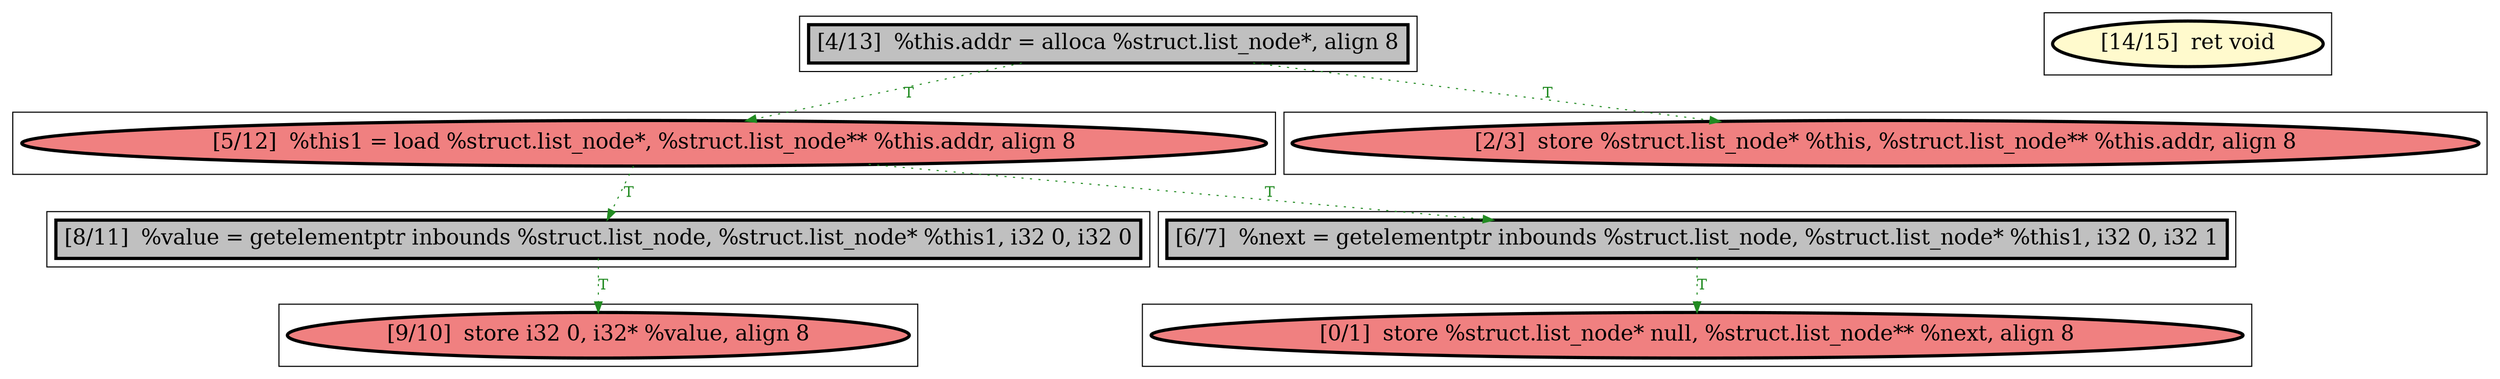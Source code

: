 
digraph G {



node774->node775 [style=dotted,color=forestgreen,label="T",fontcolor=forestgreen ]
node774->node773 [style=dotted,color=forestgreen,label="T",fontcolor=forestgreen ]
node775->node778 [style=dotted,color=forestgreen,label="T",fontcolor=forestgreen ]
node775->node779 [style=dotted,color=forestgreen,label="T",fontcolor=forestgreen ]
node779->node772 [style=dotted,color=forestgreen,label="T",fontcolor=forestgreen ]
node778->node777 [style=dotted,color=forestgreen,label="T",fontcolor=forestgreen ]


subgraph cluster7 {


node779 [penwidth=3.0,fontsize=20,fillcolor=grey,label="[6/7]  %next = getelementptr inbounds %struct.list_node, %struct.list_node* %this1, i32 0, i32 1",shape=rectangle,style=filled ]



}

subgraph cluster6 {


node778 [penwidth=3.0,fontsize=20,fillcolor=grey,label="[8/11]  %value = getelementptr inbounds %struct.list_node, %struct.list_node* %this1, i32 0, i32 0",shape=rectangle,style=filled ]



}

subgraph cluster0 {


node772 [penwidth=3.0,fontsize=20,fillcolor=lightcoral,label="[0/1]  store %struct.list_node* null, %struct.list_node** %next, align 8",shape=ellipse,style=filled ]



}

subgraph cluster5 {


node777 [penwidth=3.0,fontsize=20,fillcolor=lightcoral,label="[9/10]  store i32 0, i32* %value, align 8",shape=ellipse,style=filled ]



}

subgraph cluster1 {


node773 [penwidth=3.0,fontsize=20,fillcolor=lightcoral,label="[2/3]  store %struct.list_node* %this, %struct.list_node** %this.addr, align 8",shape=ellipse,style=filled ]



}

subgraph cluster2 {


node774 [penwidth=3.0,fontsize=20,fillcolor=grey,label="[4/13]  %this.addr = alloca %struct.list_node*, align 8",shape=rectangle,style=filled ]



}

subgraph cluster3 {


node775 [penwidth=3.0,fontsize=20,fillcolor=lightcoral,label="[5/12]  %this1 = load %struct.list_node*, %struct.list_node** %this.addr, align 8",shape=ellipse,style=filled ]



}

subgraph cluster4 {


node776 [penwidth=3.0,fontsize=20,fillcolor=lemonchiffon,label="[14/15]  ret void",shape=ellipse,style=filled ]



}

}

